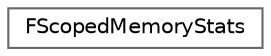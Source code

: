 digraph "Graphical Class Hierarchy"
{
 // INTERACTIVE_SVG=YES
 // LATEX_PDF_SIZE
  bgcolor="transparent";
  edge [fontname=Helvetica,fontsize=10,labelfontname=Helvetica,labelfontsize=10];
  node [fontname=Helvetica,fontsize=10,shape=box,height=0.2,width=0.4];
  rankdir="LR";
  Node0 [id="Node000000",label="FScopedMemoryStats",height=0.2,width=0.4,color="grey40", fillcolor="white", style="filled",URL="$d8/d16/classFScopedMemoryStats.html",tooltip=" "];
}
